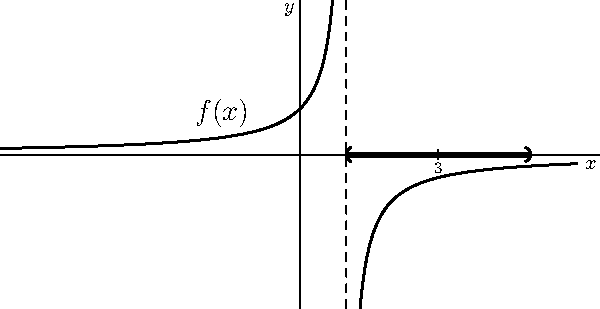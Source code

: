 	size(300);  
    import graph;
    import contour;

    real f(real x)
    {
    	return 1/(1-x);
    }

    draw(graph(f,1.3,6,n=500),linewidth(1pt)+black);  
    draw(graph(f,-6.5,0.7,n=500),linewidth(1pt)+black);
    
    draw((1,-3.334)--(1,3.334),dashed);
    draw((1.05,0)--(4.95,0),linewidth(2.5)+black);
    draw((1.1,0.15)..(1,0)..(1.1,-0.15),linewidth(1pt)+black);
    draw((4.9,0.15)..(5,0)..(4.9,-0.15),linewidth(1pt)+black);
    draw((3,-0.1)--(3,0.1));
    
    label("$3$",(3,0),1.7S,fontsize(8pt));    
    label("$f(x)$",(-1.7,0.9),fontsize(15pt));
    
    yaxis("$y$", -3.334, 3.334,fontsize(10pt),above=true);
	xaxis("$x$", -6.5, 6.5,fontsize(10pt),above=true);